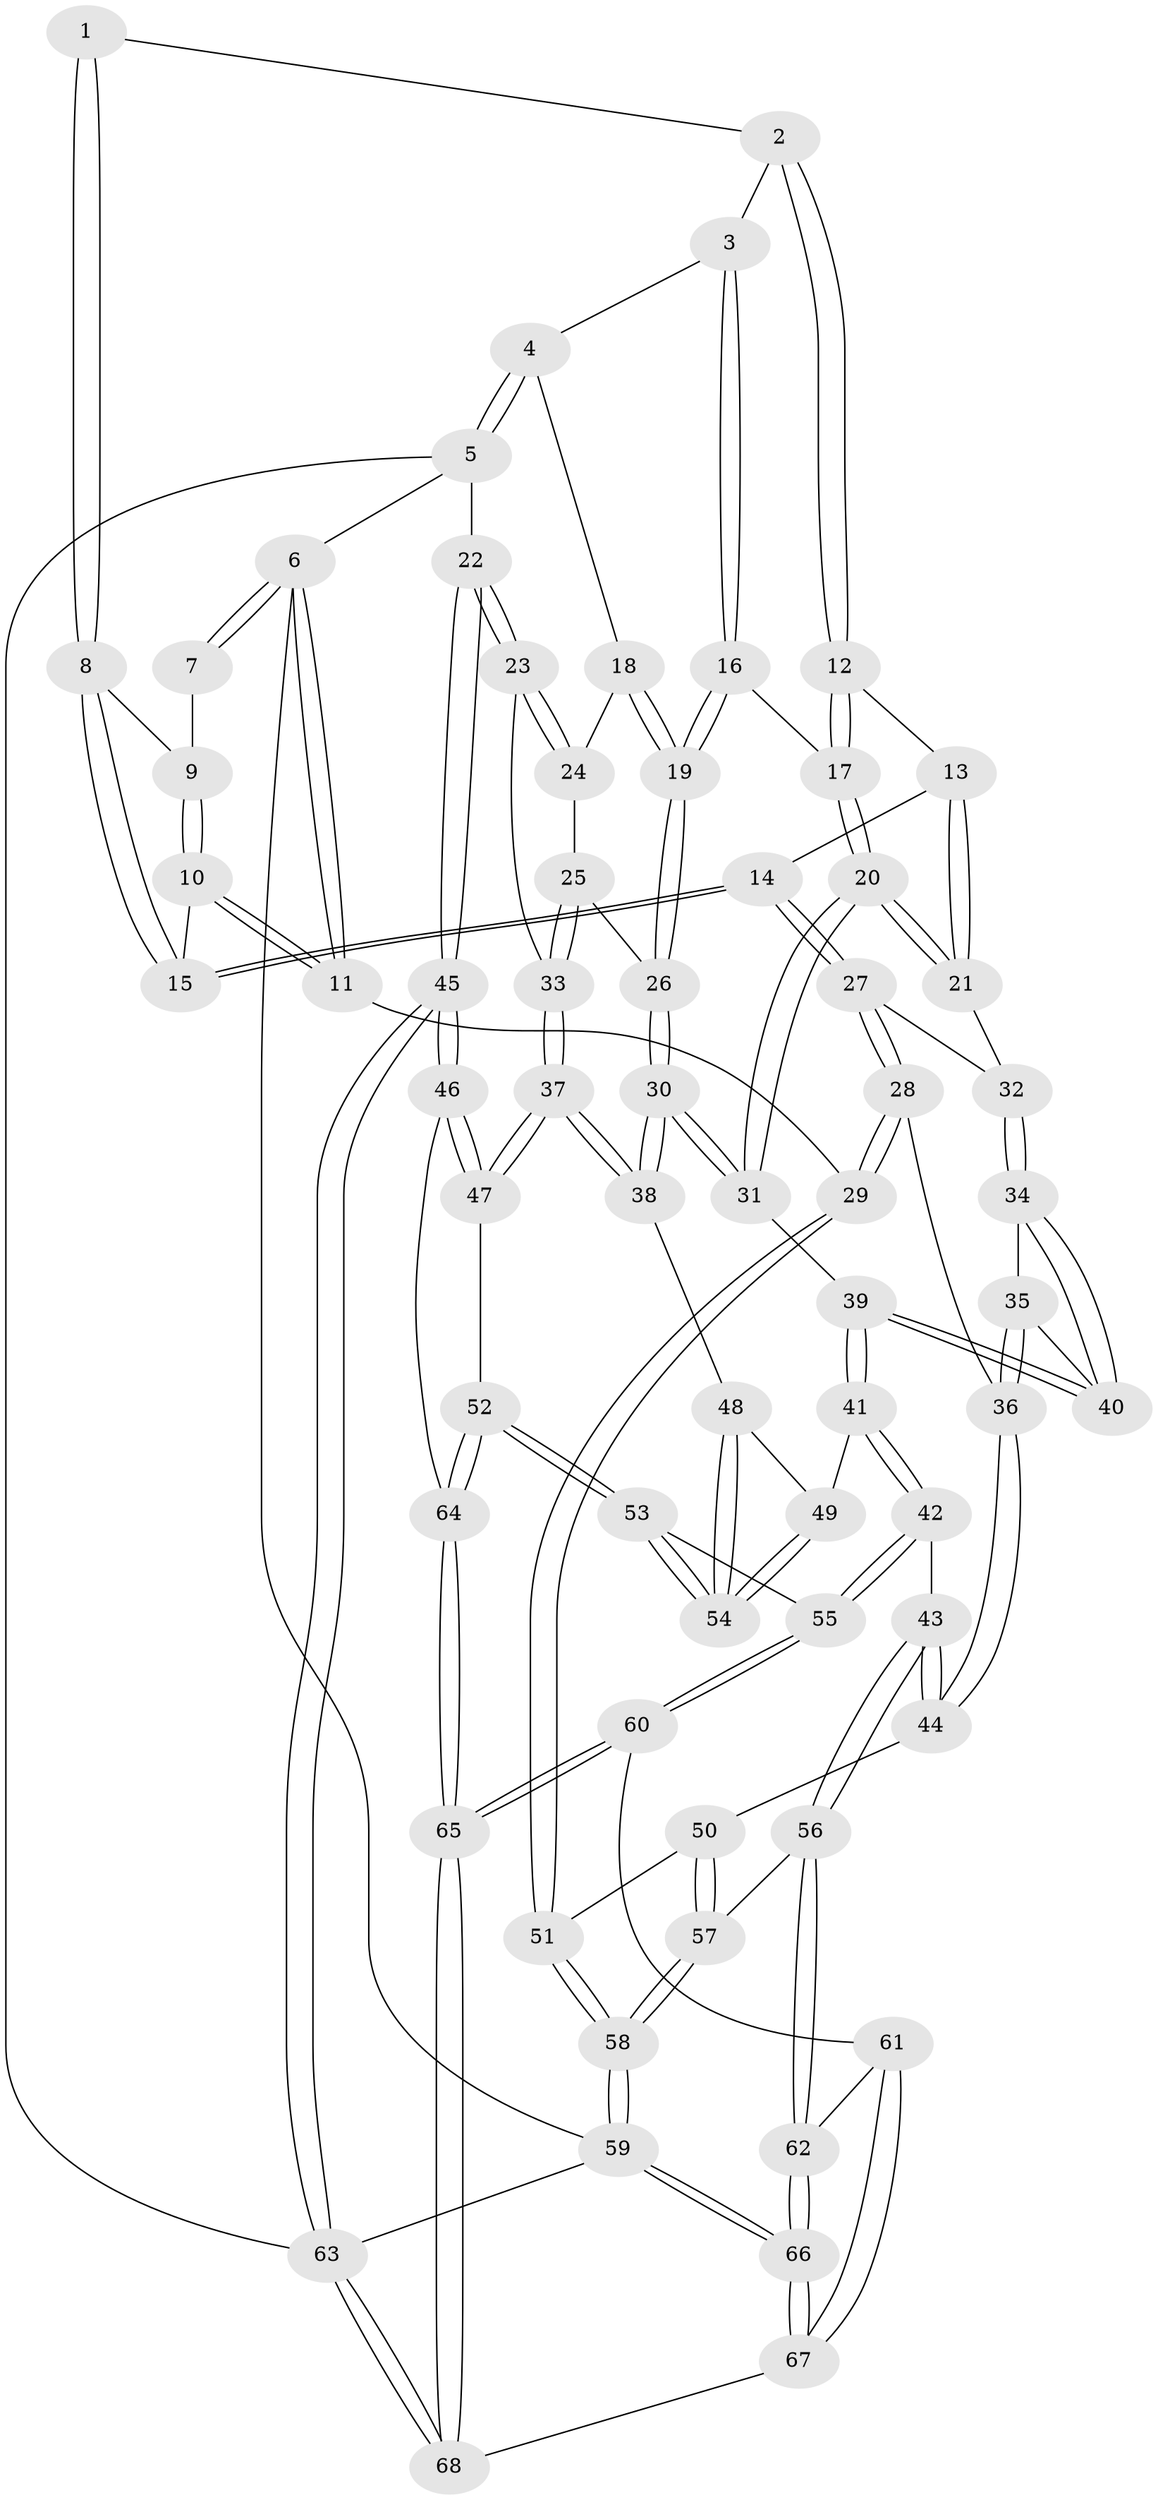 // Generated by graph-tools (version 1.1) at 2025/38/03/09/25 02:38:20]
// undirected, 68 vertices, 167 edges
graph export_dot {
graph [start="1"]
  node [color=gray90,style=filled];
  1 [pos="+0.22999422358132932+0"];
  2 [pos="+0.4237431658251308+0"];
  3 [pos="+0.8559522960418958+0"];
  4 [pos="+0.9650751826344142+0"];
  5 [pos="+1+0"];
  6 [pos="+0+0"];
  7 [pos="+0+0"];
  8 [pos="+0.16850753312174452+0.05371876660631822"];
  9 [pos="+0.02335661797845441+0.05197339454826232"];
  10 [pos="+0+0.17188080523949956"];
  11 [pos="+0+0.23981428982579478"];
  12 [pos="+0.45274336435309787+0.043600986333308105"];
  13 [pos="+0.41694507166767936+0.11005625217154213"];
  14 [pos="+0.21310487442665352+0.22439633964735123"];
  15 [pos="+0.16048021979013896+0.14760093155523774"];
  16 [pos="+0.6828745401252878+0.18068363441690496"];
  17 [pos="+0.6365156264192354+0.18566067448716253"];
  18 [pos="+0.9005049865109294+0.17755453087393314"];
  19 [pos="+0.7201568984401516+0.21197943663421276"];
  20 [pos="+0.4937292755439594+0.35626514007689003"];
  21 [pos="+0.4541956170747419+0.3246444582181092"];
  22 [pos="+1+0.3757250489818174"];
  23 [pos="+1+0.35951185003634323"];
  24 [pos="+0.918658858139744+0.19998489826943947"];
  25 [pos="+0.8167533600844801+0.3306461159998596"];
  26 [pos="+0.7582788556299987+0.33551785910848075"];
  27 [pos="+0.2175893832290593+0.27010943848586827"];
  28 [pos="+0.13193512128220897+0.3649830533696875"];
  29 [pos="+0+0.46321714421240506"];
  30 [pos="+0.7152277251133062+0.46396987551859004"];
  31 [pos="+0.500211031153675+0.3833694654844811"];
  32 [pos="+0.258450836258635+0.29421663499668793"];
  33 [pos="+1+0.3682905293898411"];
  34 [pos="+0.29734954769715705+0.41317404402019037"];
  35 [pos="+0.2516020225886958+0.49648000753422195"];
  36 [pos="+0.22366058249256957+0.5175770236784315"];
  37 [pos="+0.7337658469778778+0.4970621397119848"];
  38 [pos="+0.7282290241071128+0.49227255607626624"];
  39 [pos="+0.4458651761283512+0.4795773865454973"];
  40 [pos="+0.4234722320304553+0.4750741873087325"];
  41 [pos="+0.4430925285938481+0.5763367215511949"];
  42 [pos="+0.33486955338858904+0.6731027653751914"];
  43 [pos="+0.2659299155251039+0.6749506586841297"];
  44 [pos="+0.2137673480624755+0.6156563722776195"];
  45 [pos="+1+0.7461051638803671"];
  46 [pos="+1+0.7434384228706681"];
  47 [pos="+0.7725914897181811+0.5545061541981368"];
  48 [pos="+0.6607944379354795+0.5411951917426907"];
  49 [pos="+0.4819696909589583+0.5939456095331136"];
  50 [pos="+0.09510082544395375+0.5998051989238419"];
  51 [pos="+0+0.5244668053842961"];
  52 [pos="+0.6494723108050903+0.7776242063360947"];
  53 [pos="+0.6032814823105016+0.7445987242139561"];
  54 [pos="+0.5813241312641363+0.6971164029253263"];
  55 [pos="+0.41799624631277044+0.78166878996265"];
  56 [pos="+0.22439169923526656+0.7510720613032223"];
  57 [pos="+0.08665127615122277+0.8027496922326975"];
  58 [pos="+0+1"];
  59 [pos="+0+1"];
  60 [pos="+0.4203768593092278+0.8593338871597054"];
  61 [pos="+0.36349835912814515+0.887441800711843"];
  62 [pos="+0.24030563745964265+0.8276010295970613"];
  63 [pos="+1+1"];
  64 [pos="+0.6912003931399373+0.8659026560008891"];
  65 [pos="+0.6130259653977387+1"];
  66 [pos="+0.1528829488122863+1"];
  67 [pos="+0.16282481227999848+1"];
  68 [pos="+0.6096468129426429+1"];
  1 -- 2;
  1 -- 8;
  1 -- 8;
  2 -- 3;
  2 -- 12;
  2 -- 12;
  3 -- 4;
  3 -- 16;
  3 -- 16;
  4 -- 5;
  4 -- 5;
  4 -- 18;
  5 -- 6;
  5 -- 22;
  5 -- 63;
  6 -- 7;
  6 -- 7;
  6 -- 11;
  6 -- 11;
  6 -- 59;
  7 -- 9;
  8 -- 9;
  8 -- 15;
  8 -- 15;
  9 -- 10;
  9 -- 10;
  10 -- 11;
  10 -- 11;
  10 -- 15;
  11 -- 29;
  12 -- 13;
  12 -- 17;
  12 -- 17;
  13 -- 14;
  13 -- 21;
  13 -- 21;
  14 -- 15;
  14 -- 15;
  14 -- 27;
  14 -- 27;
  16 -- 17;
  16 -- 19;
  16 -- 19;
  17 -- 20;
  17 -- 20;
  18 -- 19;
  18 -- 19;
  18 -- 24;
  19 -- 26;
  19 -- 26;
  20 -- 21;
  20 -- 21;
  20 -- 31;
  20 -- 31;
  21 -- 32;
  22 -- 23;
  22 -- 23;
  22 -- 45;
  22 -- 45;
  23 -- 24;
  23 -- 24;
  23 -- 33;
  24 -- 25;
  25 -- 26;
  25 -- 33;
  25 -- 33;
  26 -- 30;
  26 -- 30;
  27 -- 28;
  27 -- 28;
  27 -- 32;
  28 -- 29;
  28 -- 29;
  28 -- 36;
  29 -- 51;
  29 -- 51;
  30 -- 31;
  30 -- 31;
  30 -- 38;
  30 -- 38;
  31 -- 39;
  32 -- 34;
  32 -- 34;
  33 -- 37;
  33 -- 37;
  34 -- 35;
  34 -- 40;
  34 -- 40;
  35 -- 36;
  35 -- 36;
  35 -- 40;
  36 -- 44;
  36 -- 44;
  37 -- 38;
  37 -- 38;
  37 -- 47;
  37 -- 47;
  38 -- 48;
  39 -- 40;
  39 -- 40;
  39 -- 41;
  39 -- 41;
  41 -- 42;
  41 -- 42;
  41 -- 49;
  42 -- 43;
  42 -- 55;
  42 -- 55;
  43 -- 44;
  43 -- 44;
  43 -- 56;
  43 -- 56;
  44 -- 50;
  45 -- 46;
  45 -- 46;
  45 -- 63;
  45 -- 63;
  46 -- 47;
  46 -- 47;
  46 -- 64;
  47 -- 52;
  48 -- 49;
  48 -- 54;
  48 -- 54;
  49 -- 54;
  49 -- 54;
  50 -- 51;
  50 -- 57;
  50 -- 57;
  51 -- 58;
  51 -- 58;
  52 -- 53;
  52 -- 53;
  52 -- 64;
  52 -- 64;
  53 -- 54;
  53 -- 54;
  53 -- 55;
  55 -- 60;
  55 -- 60;
  56 -- 57;
  56 -- 62;
  56 -- 62;
  57 -- 58;
  57 -- 58;
  58 -- 59;
  58 -- 59;
  59 -- 66;
  59 -- 66;
  59 -- 63;
  60 -- 61;
  60 -- 65;
  60 -- 65;
  61 -- 62;
  61 -- 67;
  61 -- 67;
  62 -- 66;
  62 -- 66;
  63 -- 68;
  63 -- 68;
  64 -- 65;
  64 -- 65;
  65 -- 68;
  65 -- 68;
  66 -- 67;
  66 -- 67;
  67 -- 68;
}
